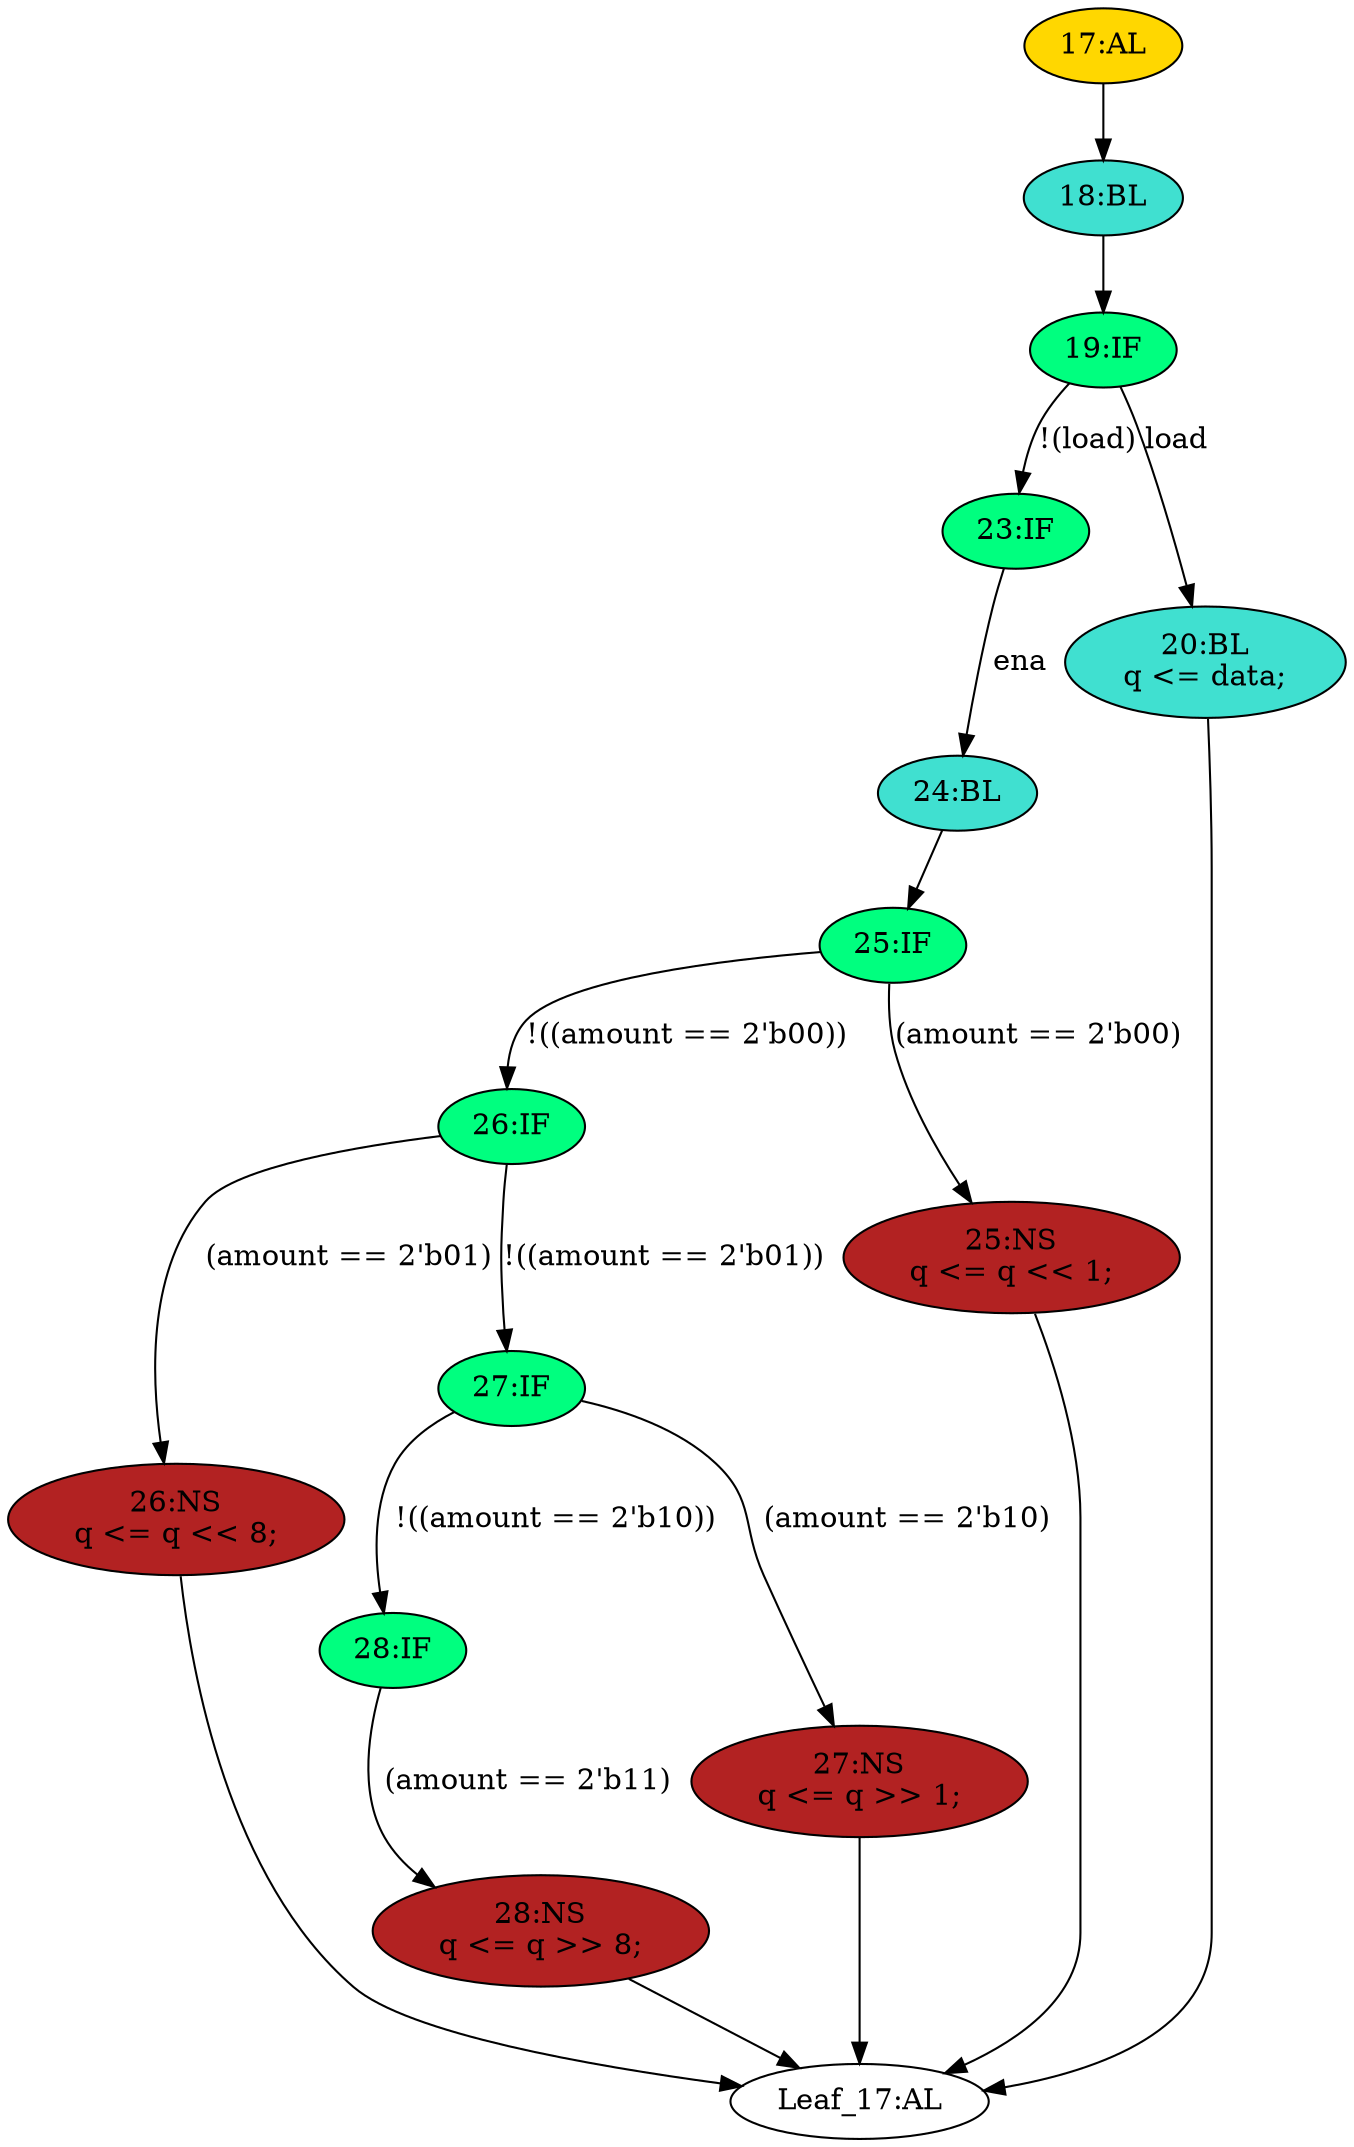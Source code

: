 strict digraph "" {
	node [label="\N"];
	"17:AL"	[ast="<pyverilog.vparser.ast.Always object at 0x7f612c2988d0>",
		clk_sens=True,
		fillcolor=gold,
		label="17:AL",
		sens="['clk']",
		statements="[]",
		style=filled,
		typ=Always,
		use_var="['load', 'ena', 'amount', 'data', 'q']"];
	"18:BL"	[ast="<pyverilog.vparser.ast.Block object at 0x7f612c298a90>",
		fillcolor=turquoise,
		label="18:BL",
		statements="[]",
		style=filled,
		typ=Block];
	"17:AL" -> "18:BL"	[cond="[]",
		lineno=None];
	"23:IF"	[ast="<pyverilog.vparser.ast.IfStatement object at 0x7f612c298b50>",
		fillcolor=springgreen,
		label="23:IF",
		statements="[]",
		style=filled,
		typ=IfStatement];
	"24:BL"	[ast="<pyverilog.vparser.ast.Block object at 0x7f612c298bd0>",
		fillcolor=turquoise,
		label="24:BL",
		statements="[]",
		style=filled,
		typ=Block];
	"23:IF" -> "24:BL"	[cond="['ena']",
		label=ena,
		lineno=23];
	"26:IF"	[ast="<pyverilog.vparser.ast.IfStatement object at 0x7f612c298c50>",
		fillcolor=springgreen,
		label="26:IF",
		statements="[]",
		style=filled,
		typ=IfStatement];
	"26:NS"	[ast="<pyverilog.vparser.ast.NonblockingSubstitution object at 0x7f612c2a8290>",
		fillcolor=firebrick,
		label="26:NS
q <= q << 8;",
		statements="[<pyverilog.vparser.ast.NonblockingSubstitution object at 0x7f612c2a8290>]",
		style=filled,
		typ=NonblockingSubstitution];
	"26:IF" -> "26:NS"	[cond="['amount']",
		label="(amount == 2'b01)",
		lineno=26];
	"27:IF"	[ast="<pyverilog.vparser.ast.IfStatement object at 0x7f612c298c90>",
		fillcolor=springgreen,
		label="27:IF",
		statements="[]",
		style=filled,
		typ=IfStatement];
	"26:IF" -> "27:IF"	[cond="['amount']",
		label="!((amount == 2'b01))",
		lineno=26];
	"20:BL"	[ast="<pyverilog.vparser.ast.Block object at 0x7f612c2a87d0>",
		fillcolor=turquoise,
		label="20:BL
q <= data;",
		statements="[<pyverilog.vparser.ast.NonblockingSubstitution object at 0x7f612c2a8810>]",
		style=filled,
		typ=Block];
	"Leaf_17:AL"	[def_var="['q']",
		label="Leaf_17:AL"];
	"20:BL" -> "Leaf_17:AL"	[cond="[]",
		lineno=None];
	"28:IF"	[ast="<pyverilog.vparser.ast.IfStatement object at 0x7f612c298cd0>",
		fillcolor=springgreen,
		label="28:IF",
		statements="[]",
		style=filled,
		typ=IfStatement];
	"28:NS"	[ast="<pyverilog.vparser.ast.NonblockingSubstitution object at 0x7f612c298d10>",
		fillcolor=firebrick,
		label="28:NS
q <= q >> 8;",
		statements="[<pyverilog.vparser.ast.NonblockingSubstitution object at 0x7f612c298d10>]",
		style=filled,
		typ=NonblockingSubstitution];
	"28:IF" -> "28:NS"	[cond="['amount']",
		label="(amount == 2'b11)",
		lineno=28];
	"19:IF"	[ast="<pyverilog.vparser.ast.IfStatement object at 0x7f612c298ad0>",
		fillcolor=springgreen,
		label="19:IF",
		statements="[]",
		style=filled,
		typ=IfStatement];
	"19:IF" -> "23:IF"	[cond="['load']",
		label="!(load)",
		lineno=19];
	"19:IF" -> "20:BL"	[cond="['load']",
		label=load,
		lineno=19];
	"25:IF"	[ast="<pyverilog.vparser.ast.IfStatement object at 0x7f612c298c10>",
		fillcolor=springgreen,
		label="25:IF",
		statements="[]",
		style=filled,
		typ=IfStatement];
	"25:IF" -> "26:IF"	[cond="['amount']",
		label="!((amount == 2'b00))",
		lineno=25];
	"25:NS"	[ast="<pyverilog.vparser.ast.NonblockingSubstitution object at 0x7f612c2a8510>",
		fillcolor=firebrick,
		label="25:NS
q <= q << 1;",
		statements="[<pyverilog.vparser.ast.NonblockingSubstitution object at 0x7f612c2a8510>]",
		style=filled,
		typ=NonblockingSubstitution];
	"25:IF" -> "25:NS"	[cond="['amount']",
		label="(amount == 2'b00)",
		lineno=25];
	"24:BL" -> "25:IF"	[cond="[]",
		lineno=None];
	"28:NS" -> "Leaf_17:AL"	[cond="[]",
		lineno=None];
	"18:BL" -> "19:IF"	[cond="[]",
		lineno=None];
	"25:NS" -> "Leaf_17:AL"	[cond="[]",
		lineno=None];
	"26:NS" -> "Leaf_17:AL"	[cond="[]",
		lineno=None];
	"27:NS"	[ast="<pyverilog.vparser.ast.NonblockingSubstitution object at 0x7f612c298fd0>",
		fillcolor=firebrick,
		label="27:NS
q <= q >> 1;",
		statements="[<pyverilog.vparser.ast.NonblockingSubstitution object at 0x7f612c298fd0>]",
		style=filled,
		typ=NonblockingSubstitution];
	"27:NS" -> "Leaf_17:AL"	[cond="[]",
		lineno=None];
	"27:IF" -> "28:IF"	[cond="['amount']",
		label="!((amount == 2'b10))",
		lineno=27];
	"27:IF" -> "27:NS"	[cond="['amount']",
		label="(amount == 2'b10)",
		lineno=27];
}
